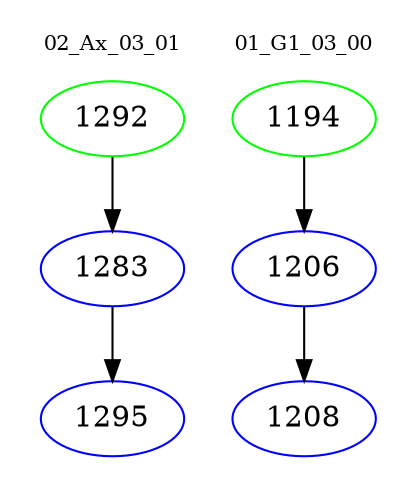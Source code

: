 digraph{
subgraph cluster_0 {
color = white
label = "02_Ax_03_01";
fontsize=10;
T0_1292 [label="1292", color="green"]
T0_1292 -> T0_1283 [color="black"]
T0_1283 [label="1283", color="blue"]
T0_1283 -> T0_1295 [color="black"]
T0_1295 [label="1295", color="blue"]
}
subgraph cluster_1 {
color = white
label = "01_G1_03_00";
fontsize=10;
T1_1194 [label="1194", color="green"]
T1_1194 -> T1_1206 [color="black"]
T1_1206 [label="1206", color="blue"]
T1_1206 -> T1_1208 [color="black"]
T1_1208 [label="1208", color="blue"]
}
}
